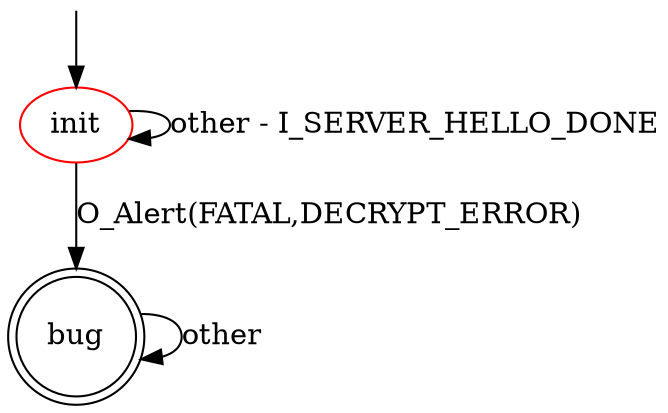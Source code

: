 digraph G {
label=""
init [color="red"]
bug [shape="doublecircle"]

init -> bug [label="O_Alert(FATAL,DECRYPT_ERROR)"]
init -> init [label="other - I_SERVER_HELLO_DONE"]

bug -> bug [label="other"]

__start0 [label="" shape="none" width="0" height="0"];
__start0 -> init;
}
